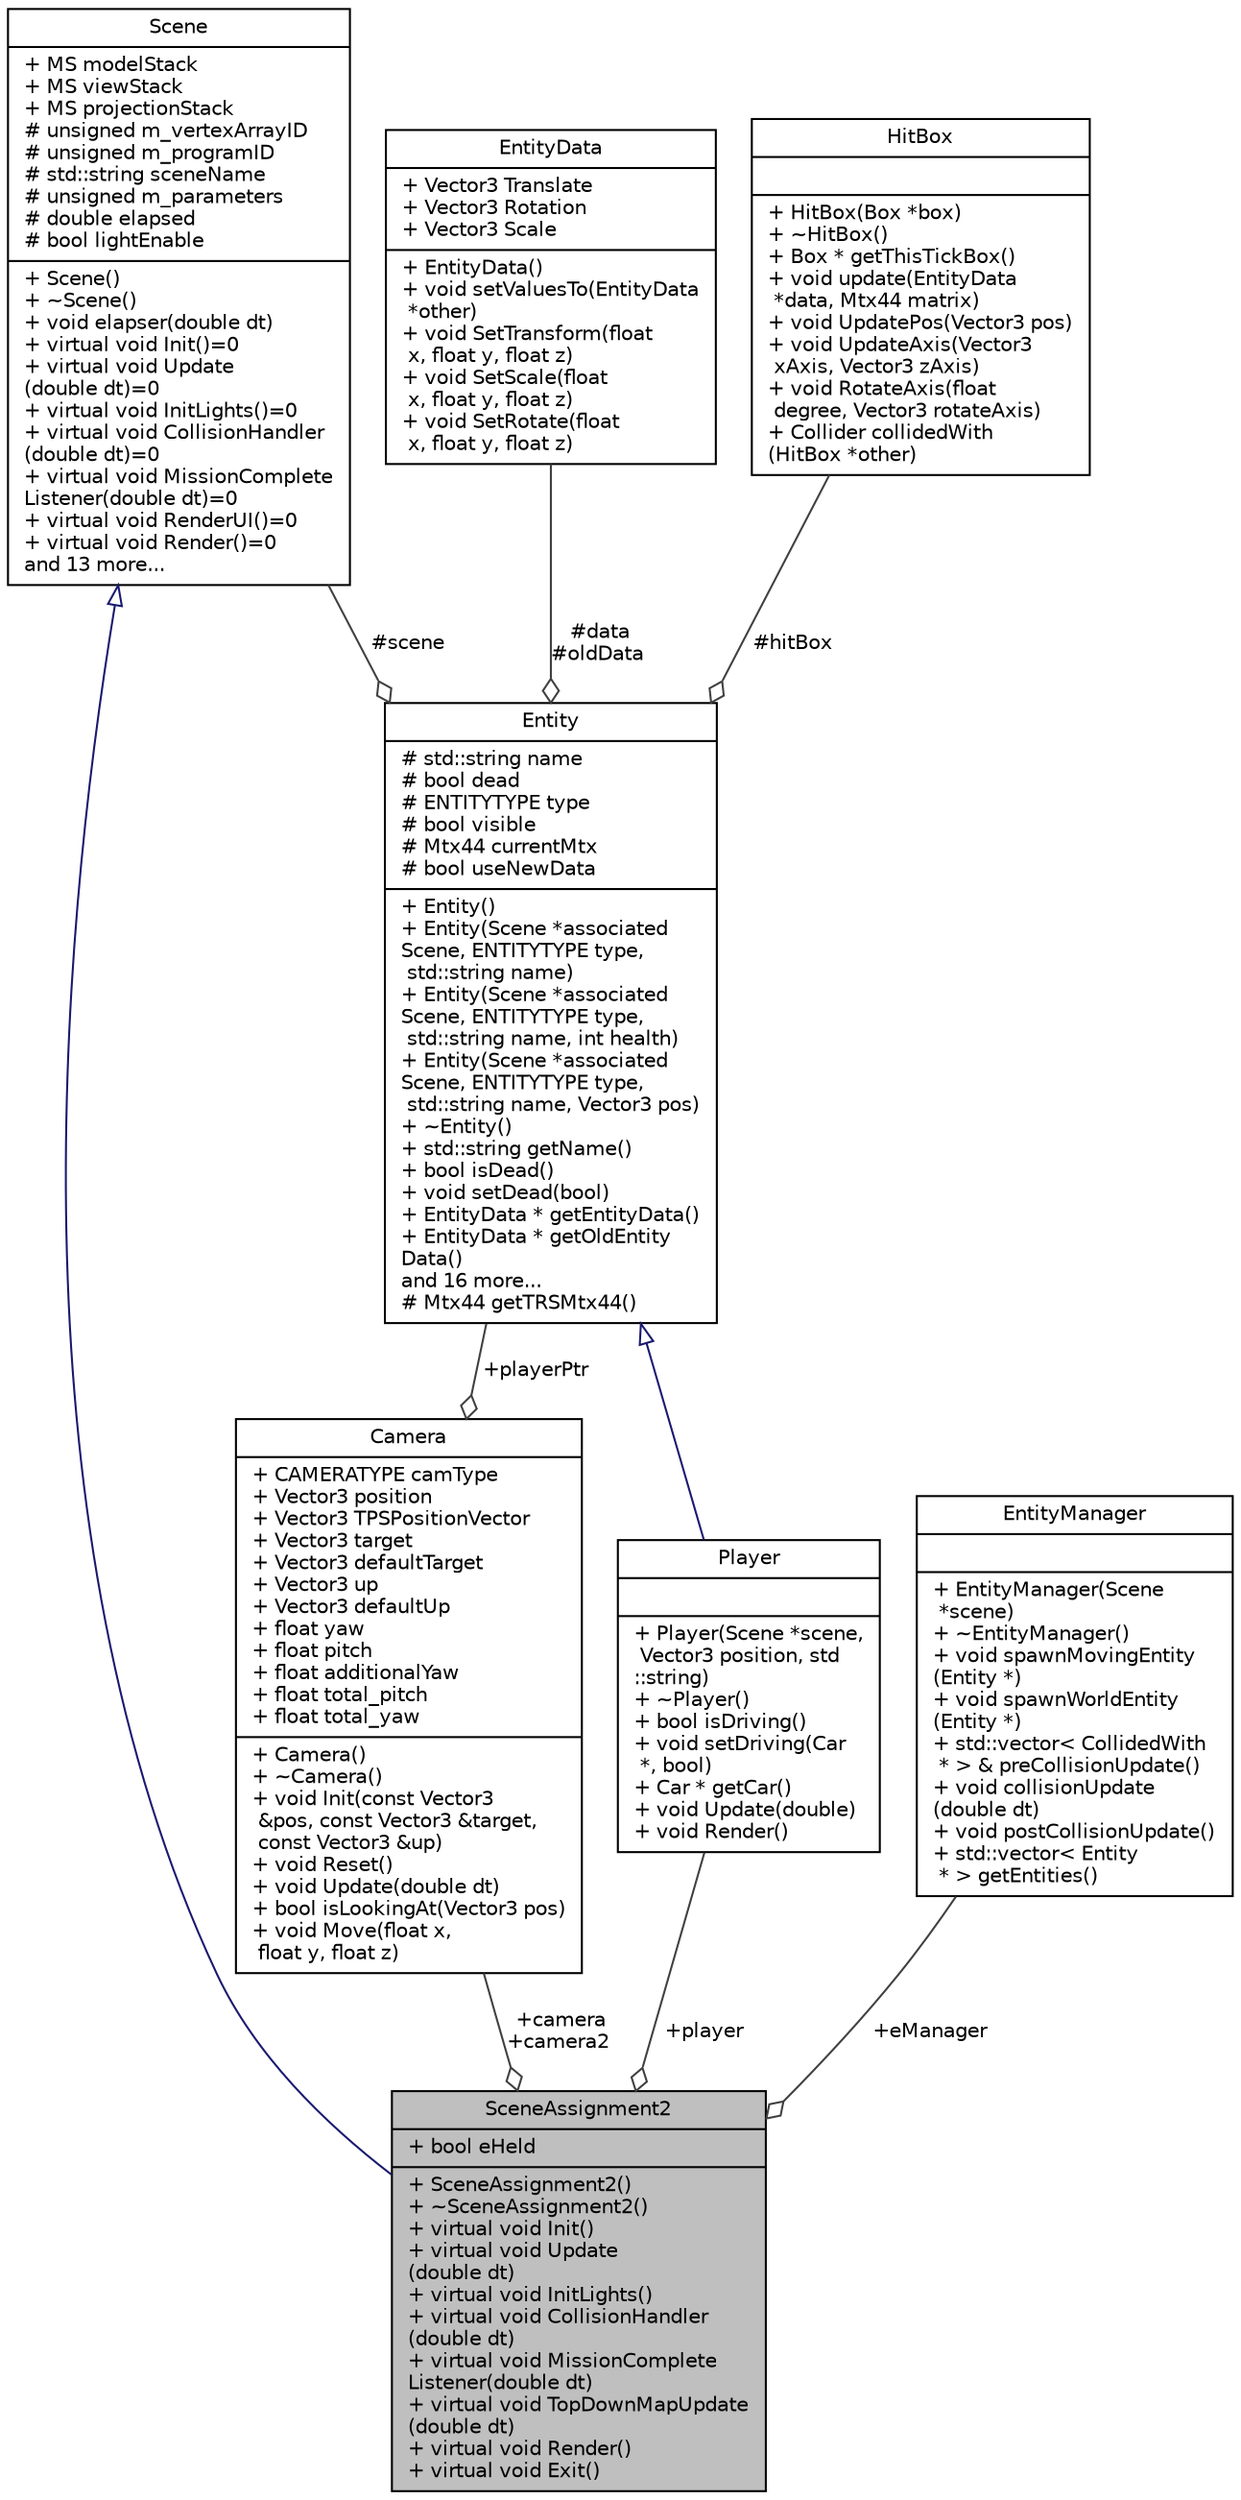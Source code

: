 digraph "SceneAssignment2"
{
 // LATEX_PDF_SIZE
  edge [fontname="Helvetica",fontsize="10",labelfontname="Helvetica",labelfontsize="10"];
  node [fontname="Helvetica",fontsize="10",shape=record];
  Node1 [label="{SceneAssignment2\n|+ bool eHeld\l|+  SceneAssignment2()\l+  ~SceneAssignment2()\l+ virtual void Init()\l+ virtual void Update\l(double dt)\l+ virtual void InitLights()\l+ virtual void CollisionHandler\l(double dt)\l+ virtual void MissionComplete\lListener(double dt)\l+ virtual void TopDownMapUpdate\l(double dt)\l+ virtual void Render()\l+ virtual void Exit()\l}",height=0.2,width=0.4,color="black", fillcolor="grey75", style="filled", fontcolor="black",tooltip="Test Scene used for Debugging/Testing."];
  Node2 -> Node1 [dir="back",color="midnightblue",fontsize="10",style="solid",arrowtail="onormal",fontname="Helvetica"];
  Node2 [label="{Scene\n|+ MS modelStack\l+ MS viewStack\l+ MS projectionStack\l# unsigned m_vertexArrayID\l# unsigned m_programID\l# std::string sceneName\l# unsigned m_parameters\l# double elapsed\l# bool lightEnable\l|+  Scene()\l+  ~Scene()\l+ void elapser(double dt)\l+ virtual void Init()=0\l+ virtual void Update\l(double dt)=0\l+ virtual void InitLights()=0\l+ virtual void CollisionHandler\l(double dt)=0\l+ virtual void MissionComplete\lListener(double dt)=0\l+ virtual void RenderUI()=0\l+ virtual void Render()=0\land 13 more...\l}",height=0.2,width=0.4,color="black", fillcolor="white", style="filled",URL="$class_scene.html",tooltip="Abstract Class of Scenes, used to remove repeate codes from Individual Scenes and make it simpler to ..."];
  Node3 -> Node1 [color="grey25",fontsize="10",style="solid",label=" +eManager" ,arrowhead="odiamond",fontname="Helvetica"];
  Node3 [label="{EntityManager\n||+  EntityManager(Scene\l *scene)\l+  ~EntityManager()\l+ void spawnMovingEntity\l(Entity *)\l+ void spawnWorldEntity\l(Entity *)\l+ std::vector\< CollidedWith\l * \> & preCollisionUpdate()\l+ void collisionUpdate\l(double dt)\l+ void postCollisionUpdate()\l+ std::vector\< Entity\l * \> getEntities()\l}",height=0.2,width=0.4,color="black", fillcolor="white", style="filled",URL="$class_entity_manager.html",tooltip="Scene associated object that handles all Entity in a specific Instance of a Scene...."];
  Node4 -> Node1 [color="grey25",fontsize="10",style="solid",label=" +camera\n+camera2" ,arrowhead="odiamond",fontname="Helvetica"];
  Node4 [label="{Camera\n|+ CAMERATYPE camType\l+ Vector3 position\l+ Vector3 TPSPositionVector\l+ Vector3 target\l+ Vector3 defaultTarget\l+ Vector3 up\l+ Vector3 defaultUp\l+ float yaw\l+ float pitch\l+ float additionalYaw\l+ float total_pitch\l+ float total_yaw\l|+  Camera()\l+  ~Camera()\l+ void Init(const Vector3\l &pos, const Vector3 &target,\l const Vector3 &up)\l+ void Reset()\l+ void Update(double dt)\l+ bool isLookingAt(Vector3 pos)\l+ void Move(float x,\l float y, float z)\l}",height=0.2,width=0.4,color="black", fillcolor="white", style="filled",URL="$class_camera.html",tooltip="Camera System for our game."];
  Node5 -> Node4 [color="grey25",fontsize="10",style="solid",label=" +playerPtr" ,arrowhead="odiamond",fontname="Helvetica"];
  Node5 [label="{Entity\n|# std::string name\l# bool dead\l# ENTITYTYPE type\l# bool visible\l# Mtx44 currentMtx\l# bool useNewData\l|+  Entity()\l+  Entity(Scene *associated\lScene, ENTITYTYPE type,\l std::string name)\l+  Entity(Scene *associated\lScene, ENTITYTYPE type,\l std::string name, int health)\l+  Entity(Scene *associated\lScene, ENTITYTYPE type,\l std::string name, Vector3 pos)\l+  ~Entity()\l+ std::string getName()\l+ bool isDead()\l+ void setDead(bool)\l+ EntityData * getEntityData()\l+ EntityData * getOldEntity\lData()\land 16 more...\l# Mtx44 getTRSMtx44()\l}",height=0.2,width=0.4,color="black", fillcolor="white", style="filled",URL="$class_entity.html",tooltip="Entity System encapsulating all attributes of something \"Living\"."];
  Node6 -> Node5 [color="grey25",fontsize="10",style="solid",label=" #data\n#oldData" ,arrowhead="odiamond",fontname="Helvetica"];
  Node6 [label="{EntityData\n|+ Vector3 Translate\l+ Vector3 Rotation\l+ Vector3 Scale\l|+  EntityData()\l+ void setValuesTo(EntityData\l *other)\l+ void SetTransform(float\l x, float y, float z)\l+ void SetScale(float\l x, float y, float z)\l+ void SetRotate(float\l x, float y, float z)\l}",height=0.2,width=0.4,color="black", fillcolor="white", style="filled",URL="$struct_entity_data.html",tooltip="Handles all World Attributes of an Entity."];
  Node2 -> Node5 [color="grey25",fontsize="10",style="solid",label=" #scene" ,arrowhead="odiamond",fontname="Helvetica"];
  Node7 -> Node5 [color="grey25",fontsize="10",style="solid",label=" #hitBox" ,arrowhead="odiamond",fontname="Helvetica"];
  Node7 [label="{HitBox\n||+  HitBox(Box *box)\l+  ~HitBox()\l+ Box * getThisTickBox()\l+ void update(EntityData\l *data, Mtx44 matrix)\l+ void UpdatePos(Vector3 pos)\l+ void UpdateAxis(Vector3\l xAxis, Vector3 zAxis)\l+ void RotateAxis(float\l degree, Vector3 rotateAxis)\l+ Collider collidedWith\l(HitBox *other)\l}",height=0.2,width=0.4,color="black", fillcolor="white", style="filled",URL="$class_hit_box.html",tooltip="HitBox class that handles ALL hitbox updates."];
  Node8 -> Node1 [color="grey25",fontsize="10",style="solid",label=" +player" ,arrowhead="odiamond",fontname="Helvetica"];
  Node8 [label="{Player\n||+  Player(Scene *scene,\l Vector3 position, std\l::string)\l+  ~Player()\l+ bool isDriving()\l+ void setDriving(Car\l *, bool)\l+ Car * getCar()\l+ void Update(double)\l+ void Render()\l}",height=0.2,width=0.4,color="black", fillcolor="white", style="filled",URL="$class_player.html",tooltip="Handles all Players functionalities."];
  Node5 -> Node8 [dir="back",color="midnightblue",fontsize="10",style="solid",arrowtail="onormal",fontname="Helvetica"];
}
